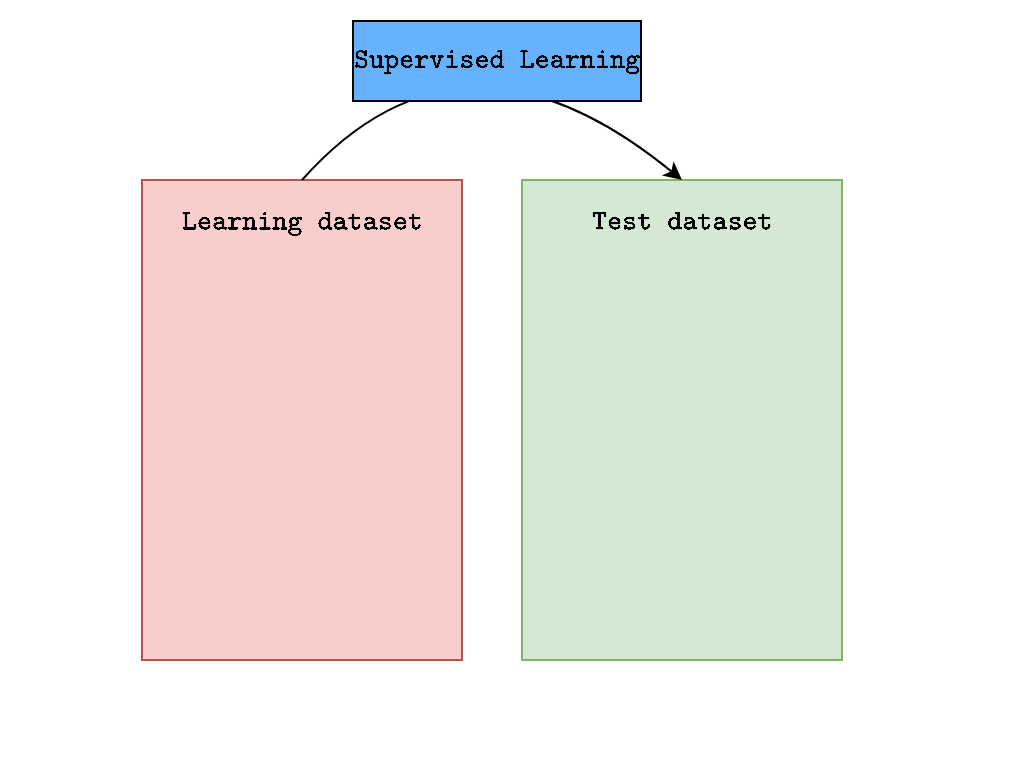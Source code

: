 <mxfile version="12.8.6" type="device"><diagram id="fD_kO6hn_Z4jbXIR7CUW" name="Page-1"><mxGraphModel dx="1185" dy="663" grid="1" gridSize="10" guides="1" tooltips="1" connect="1" arrows="1" fold="1" page="1" pageScale="1" pageWidth="827" pageHeight="1169" math="1" shadow="0"><root><mxCell id="0"/><mxCell id="1" parent="0"/><mxCell id="NRIFsipnc3cS90EdB9Go-15" value="" style="rounded=0;whiteSpace=wrap;html=1;labelBackgroundColor=none;strokeColor=none;fillColor=none;" vertex="1" parent="1"><mxGeometry x="159" y="30" width="510" height="390" as="geometry"/></mxCell><mxCell id="NRIFsipnc3cS90EdB9Go-6" value="" style="rounded=0;whiteSpace=wrap;html=1;fillColor=#d5e8d4;strokeColor=#82b366;" vertex="1" parent="1"><mxGeometry x="420" y="120" width="160" height="240" as="geometry"/></mxCell><mxCell id="NRIFsipnc3cS90EdB9Go-5" value="" style="rounded=0;whiteSpace=wrap;html=1;fillColor=#f8cecc;strokeColor=#b85450;" vertex="1" parent="1"><mxGeometry x="230" y="120" width="160" height="240" as="geometry"/></mxCell><mxCell id="NRIFsipnc3cS90EdB9Go-9" value="$$\texttt{Learning dataset}$$" style="text;html=1;strokeColor=none;fillColor=none;align=center;verticalAlign=middle;whiteSpace=wrap;rounded=0;" vertex="1" parent="1"><mxGeometry x="290" y="130" width="40" height="20" as="geometry"/></mxCell><mxCell id="NRIFsipnc3cS90EdB9Go-11" value="$$\texttt{Test dataset}$$" style="text;html=1;strokeColor=none;fillColor=none;align=center;verticalAlign=middle;whiteSpace=wrap;rounded=0;" vertex="1" parent="1"><mxGeometry x="480" y="130" width="40" height="20" as="geometry"/></mxCell><mxCell id="NRIFsipnc3cS90EdB9Go-12" value="" style="curved=1;endArrow=classic;html=1;exitX=0.5;exitY=0;exitDx=0;exitDy=0;entryX=0.5;entryY=0;entryDx=0;entryDy=0;" edge="1" parent="1" source="NRIFsipnc3cS90EdB9Go-5" target="NRIFsipnc3cS90EdB9Go-6"><mxGeometry width="50" height="50" relative="1" as="geometry"><mxPoint x="410" y="70" as="sourcePoint"/><mxPoint x="460" y="20" as="targetPoint"/><Array as="points"><mxPoint x="390" y="30"/></Array></mxGeometry></mxCell><mxCell id="NRIFsipnc3cS90EdB9Go-13" value="$$\texttt{Supervised Learning}$$" style="text;html=1;align=center;verticalAlign=middle;resizable=0;points=[];labelBackgroundColor=#66B2FF;labelBorderColor=#000000;" vertex="1" connectable="0" parent="NRIFsipnc3cS90EdB9Go-12"><mxGeometry x="-0.259" y="-43" relative="1" as="geometry"><mxPoint y="-16.07" as="offset"/></mxGeometry></mxCell></root></mxGraphModel></diagram></mxfile>